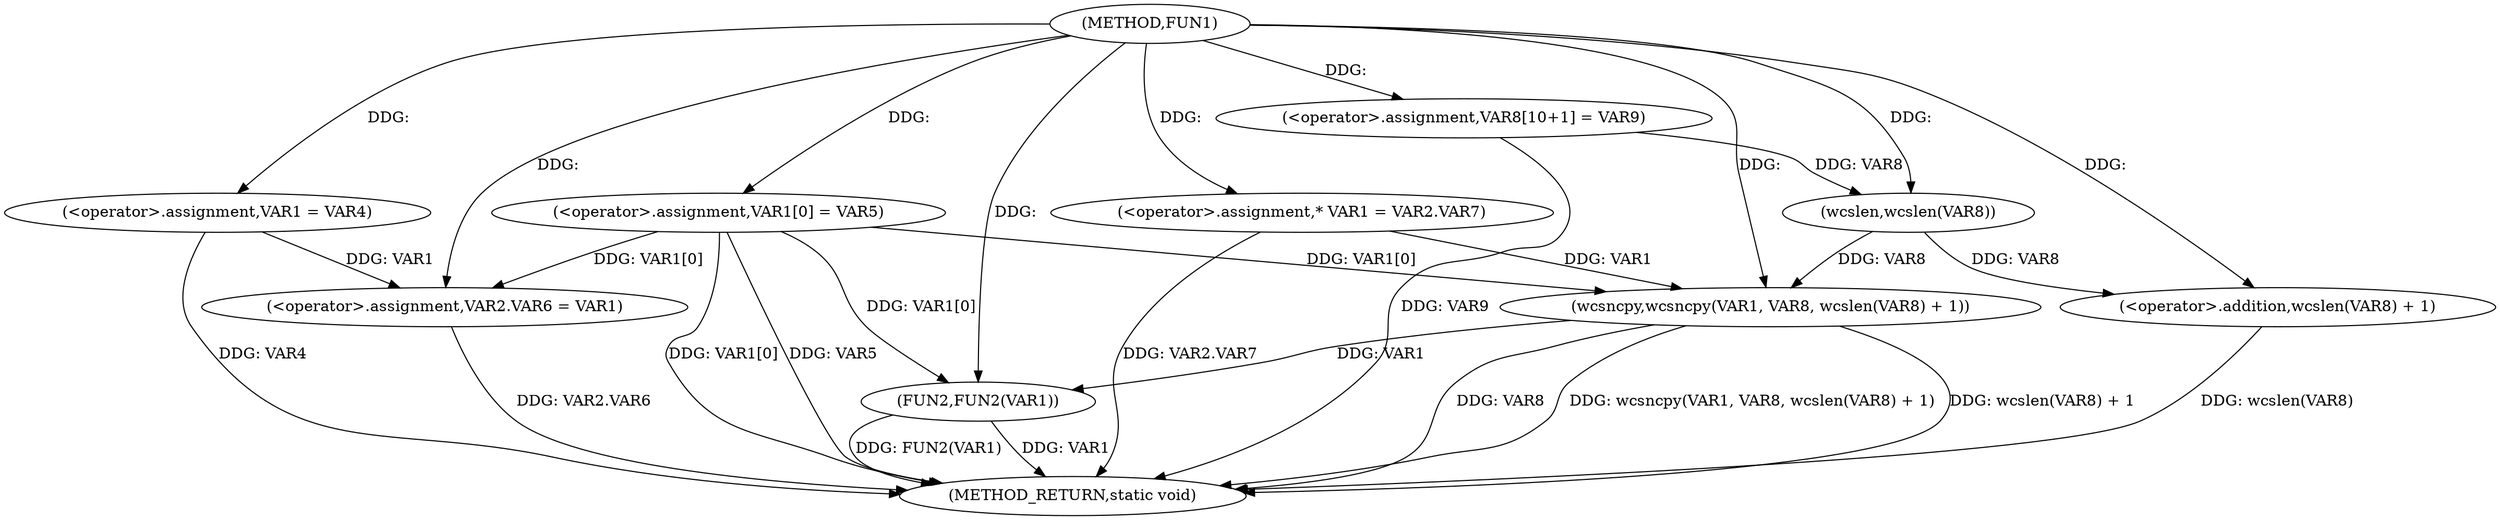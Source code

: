 digraph FUN1 {  
"1000100" [label = "(METHOD,FUN1)" ]
"1000140" [label = "(METHOD_RETURN,static void)" ]
"1000106" [label = "(<operator>.assignment,VAR1 = VAR4)" ]
"1000109" [label = "(<operator>.assignment,VAR1[0] = VAR5)" ]
"1000114" [label = "(<operator>.assignment,VAR2.VAR6 = VAR1)" ]
"1000121" [label = "(<operator>.assignment,* VAR1 = VAR2.VAR7)" ]
"1000128" [label = "(<operator>.assignment,VAR8[10+1] = VAR9)" ]
"1000131" [label = "(wcsncpy,wcsncpy(VAR1, VAR8, wcslen(VAR8) + 1))" ]
"1000134" [label = "(<operator>.addition,wcslen(VAR8) + 1)" ]
"1000135" [label = "(wcslen,wcslen(VAR8))" ]
"1000138" [label = "(FUN2,FUN2(VAR1))" ]
  "1000128" -> "1000140"  [ label = "DDG: VAR9"] 
  "1000106" -> "1000140"  [ label = "DDG: VAR4"] 
  "1000131" -> "1000140"  [ label = "DDG: wcslen(VAR8) + 1"] 
  "1000131" -> "1000140"  [ label = "DDG: VAR8"] 
  "1000131" -> "1000140"  [ label = "DDG: wcsncpy(VAR1, VAR8, wcslen(VAR8) + 1)"] 
  "1000121" -> "1000140"  [ label = "DDG: VAR2.VAR7"] 
  "1000138" -> "1000140"  [ label = "DDG: VAR1"] 
  "1000114" -> "1000140"  [ label = "DDG: VAR2.VAR6"] 
  "1000134" -> "1000140"  [ label = "DDG: wcslen(VAR8)"] 
  "1000109" -> "1000140"  [ label = "DDG: VAR5"] 
  "1000109" -> "1000140"  [ label = "DDG: VAR1[0]"] 
  "1000138" -> "1000140"  [ label = "DDG: FUN2(VAR1)"] 
  "1000100" -> "1000106"  [ label = "DDG: "] 
  "1000100" -> "1000109"  [ label = "DDG: "] 
  "1000106" -> "1000114"  [ label = "DDG: VAR1"] 
  "1000109" -> "1000114"  [ label = "DDG: VAR1[0]"] 
  "1000100" -> "1000114"  [ label = "DDG: "] 
  "1000100" -> "1000121"  [ label = "DDG: "] 
  "1000100" -> "1000128"  [ label = "DDG: "] 
  "1000109" -> "1000131"  [ label = "DDG: VAR1[0]"] 
  "1000121" -> "1000131"  [ label = "DDG: VAR1"] 
  "1000100" -> "1000131"  [ label = "DDG: "] 
  "1000135" -> "1000131"  [ label = "DDG: VAR8"] 
  "1000135" -> "1000134"  [ label = "DDG: VAR8"] 
  "1000128" -> "1000135"  [ label = "DDG: VAR8"] 
  "1000100" -> "1000135"  [ label = "DDG: "] 
  "1000100" -> "1000134"  [ label = "DDG: "] 
  "1000131" -> "1000138"  [ label = "DDG: VAR1"] 
  "1000109" -> "1000138"  [ label = "DDG: VAR1[0]"] 
  "1000100" -> "1000138"  [ label = "DDG: "] 
}
